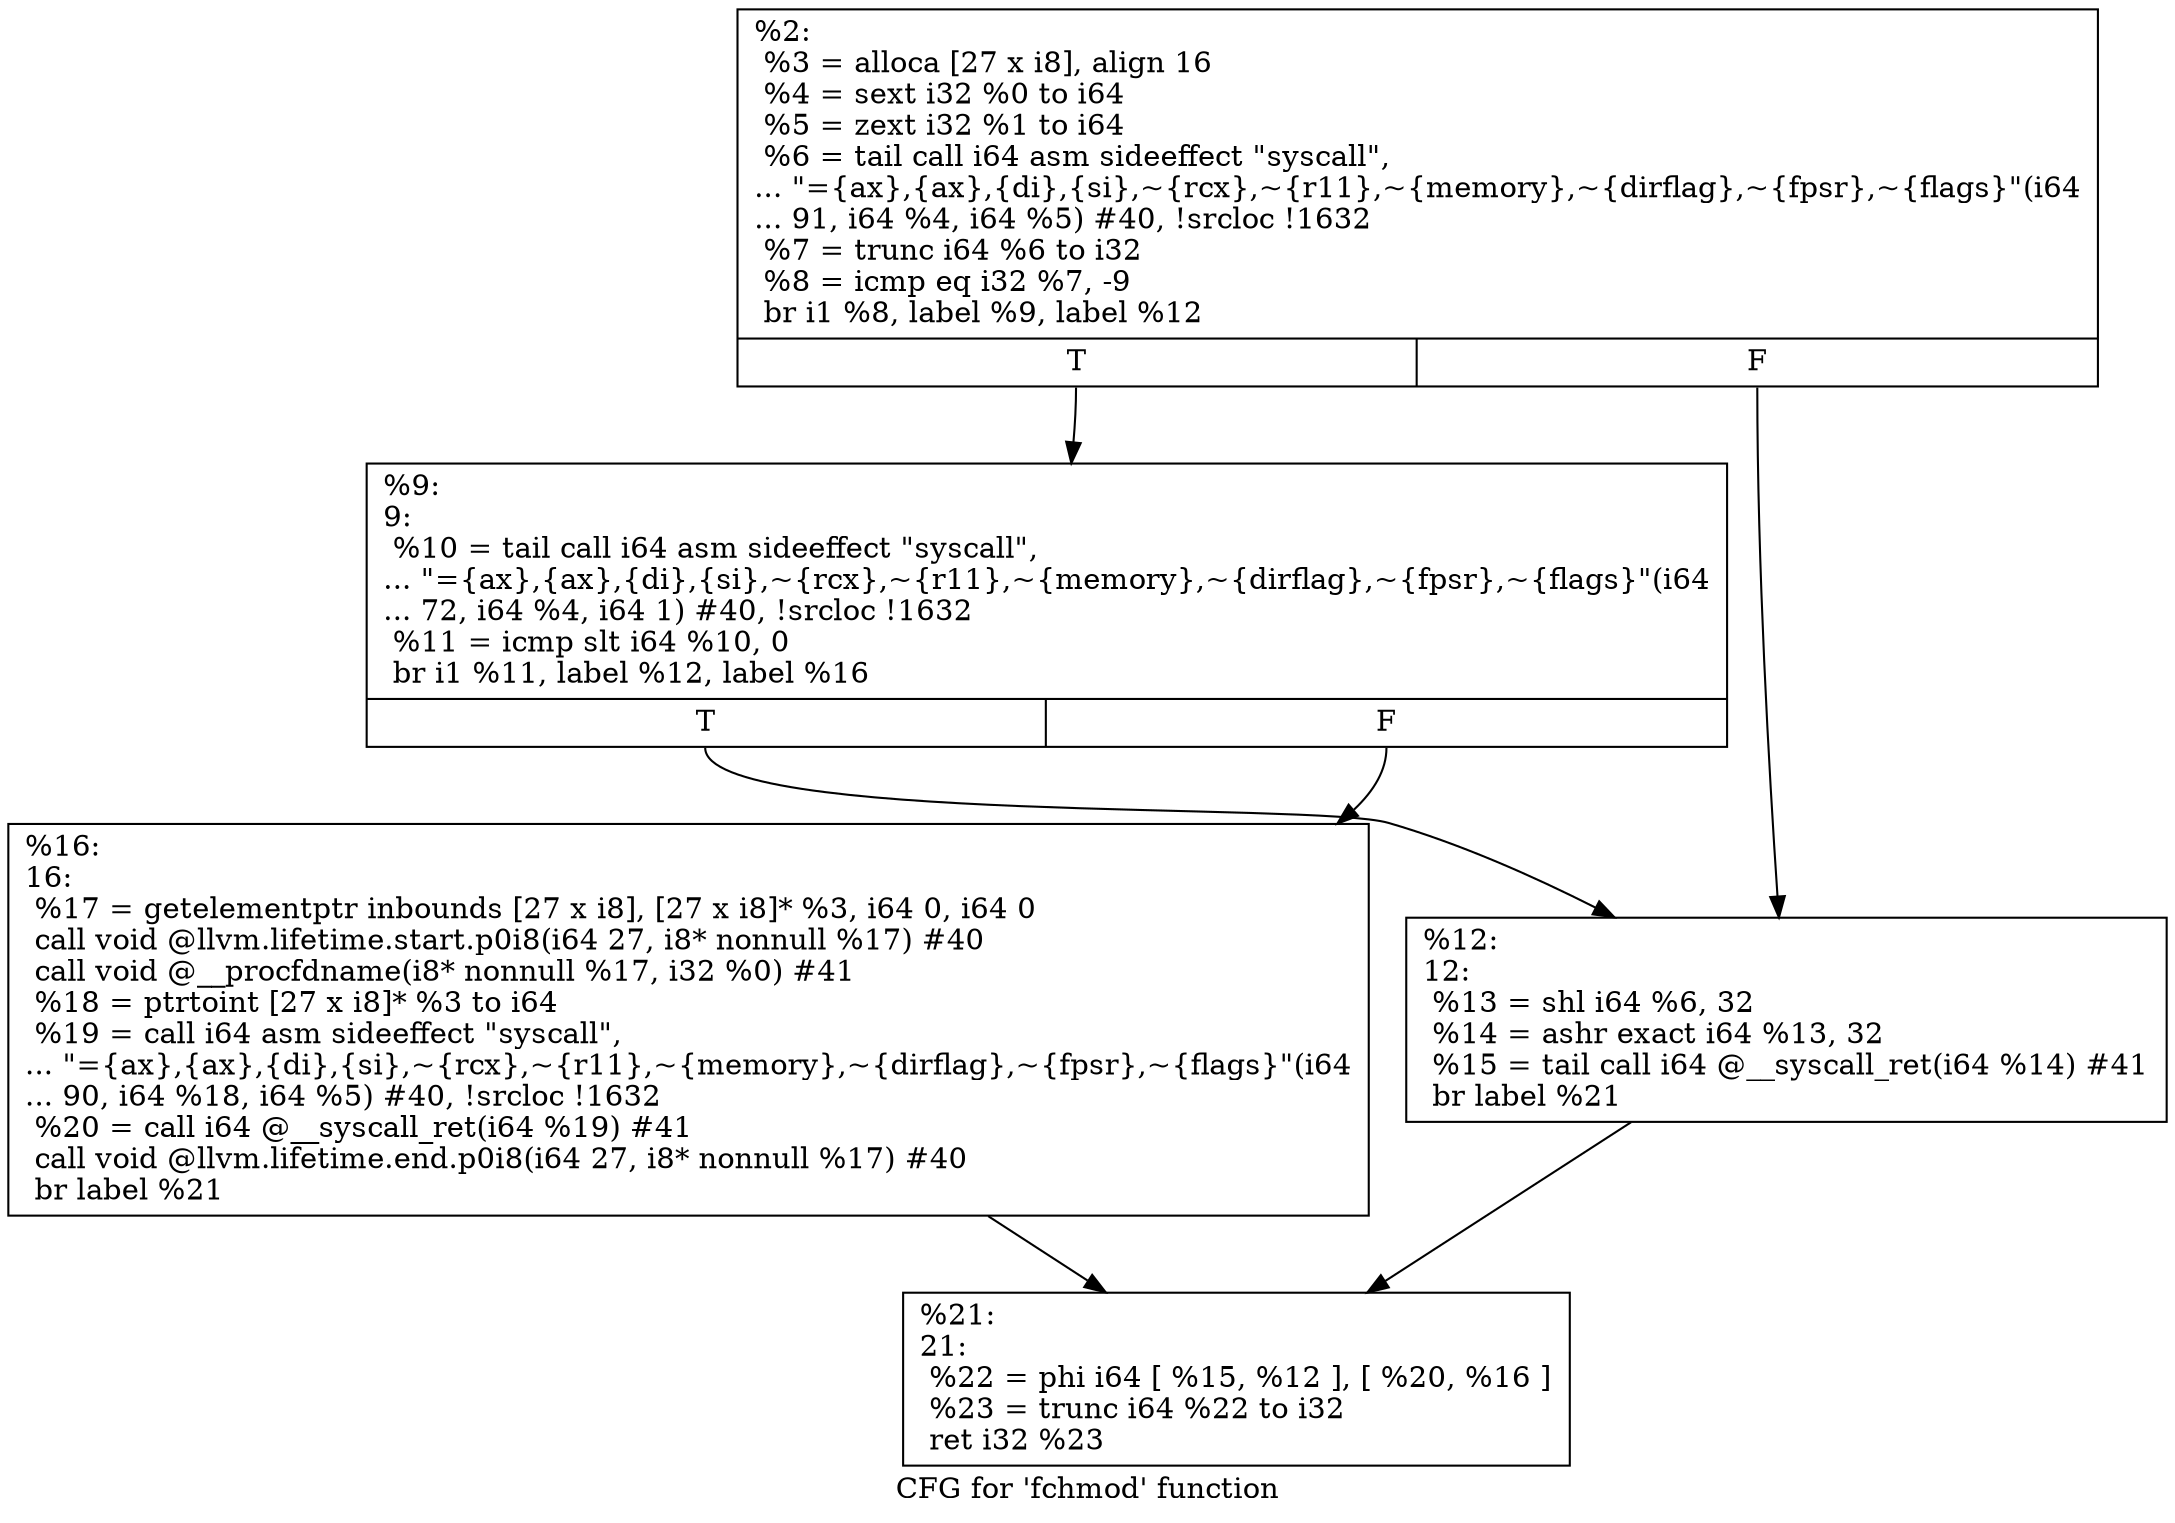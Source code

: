digraph "CFG for 'fchmod' function" {
	label="CFG for 'fchmod' function";

	Node0x192f550 [shape=record,label="{%2:\l  %3 = alloca [27 x i8], align 16\l  %4 = sext i32 %0 to i64\l  %5 = zext i32 %1 to i64\l  %6 = tail call i64 asm sideeffect \"syscall\",\l... \"=\{ax\},\{ax\},\{di\},\{si\},~\{rcx\},~\{r11\},~\{memory\},~\{dirflag\},~\{fpsr\},~\{flags\}\"(i64\l... 91, i64 %4, i64 %5) #40, !srcloc !1632\l  %7 = trunc i64 %6 to i32\l  %8 = icmp eq i32 %7, -9\l  br i1 %8, label %9, label %12\l|{<s0>T|<s1>F}}"];
	Node0x192f550:s0 -> Node0x192f5a0;
	Node0x192f550:s1 -> Node0x192f5f0;
	Node0x192f5a0 [shape=record,label="{%9:\l9:                                                \l  %10 = tail call i64 asm sideeffect \"syscall\",\l... \"=\{ax\},\{ax\},\{di\},\{si\},~\{rcx\},~\{r11\},~\{memory\},~\{dirflag\},~\{fpsr\},~\{flags\}\"(i64\l... 72, i64 %4, i64 1) #40, !srcloc !1632\l  %11 = icmp slt i64 %10, 0\l  br i1 %11, label %12, label %16\l|{<s0>T|<s1>F}}"];
	Node0x192f5a0:s0 -> Node0x192f5f0;
	Node0x192f5a0:s1 -> Node0x192f640;
	Node0x192f5f0 [shape=record,label="{%12:\l12:                                               \l  %13 = shl i64 %6, 32\l  %14 = ashr exact i64 %13, 32\l  %15 = tail call i64 @__syscall_ret(i64 %14) #41\l  br label %21\l}"];
	Node0x192f5f0 -> Node0x192f690;
	Node0x192f640 [shape=record,label="{%16:\l16:                                               \l  %17 = getelementptr inbounds [27 x i8], [27 x i8]* %3, i64 0, i64 0\l  call void @llvm.lifetime.start.p0i8(i64 27, i8* nonnull %17) #40\l  call void @__procfdname(i8* nonnull %17, i32 %0) #41\l  %18 = ptrtoint [27 x i8]* %3 to i64\l  %19 = call i64 asm sideeffect \"syscall\",\l... \"=\{ax\},\{ax\},\{di\},\{si\},~\{rcx\},~\{r11\},~\{memory\},~\{dirflag\},~\{fpsr\},~\{flags\}\"(i64\l... 90, i64 %18, i64 %5) #40, !srcloc !1632\l  %20 = call i64 @__syscall_ret(i64 %19) #41\l  call void @llvm.lifetime.end.p0i8(i64 27, i8* nonnull %17) #40\l  br label %21\l}"];
	Node0x192f640 -> Node0x192f690;
	Node0x192f690 [shape=record,label="{%21:\l21:                                               \l  %22 = phi i64 [ %15, %12 ], [ %20, %16 ]\l  %23 = trunc i64 %22 to i32\l  ret i32 %23\l}"];
}
